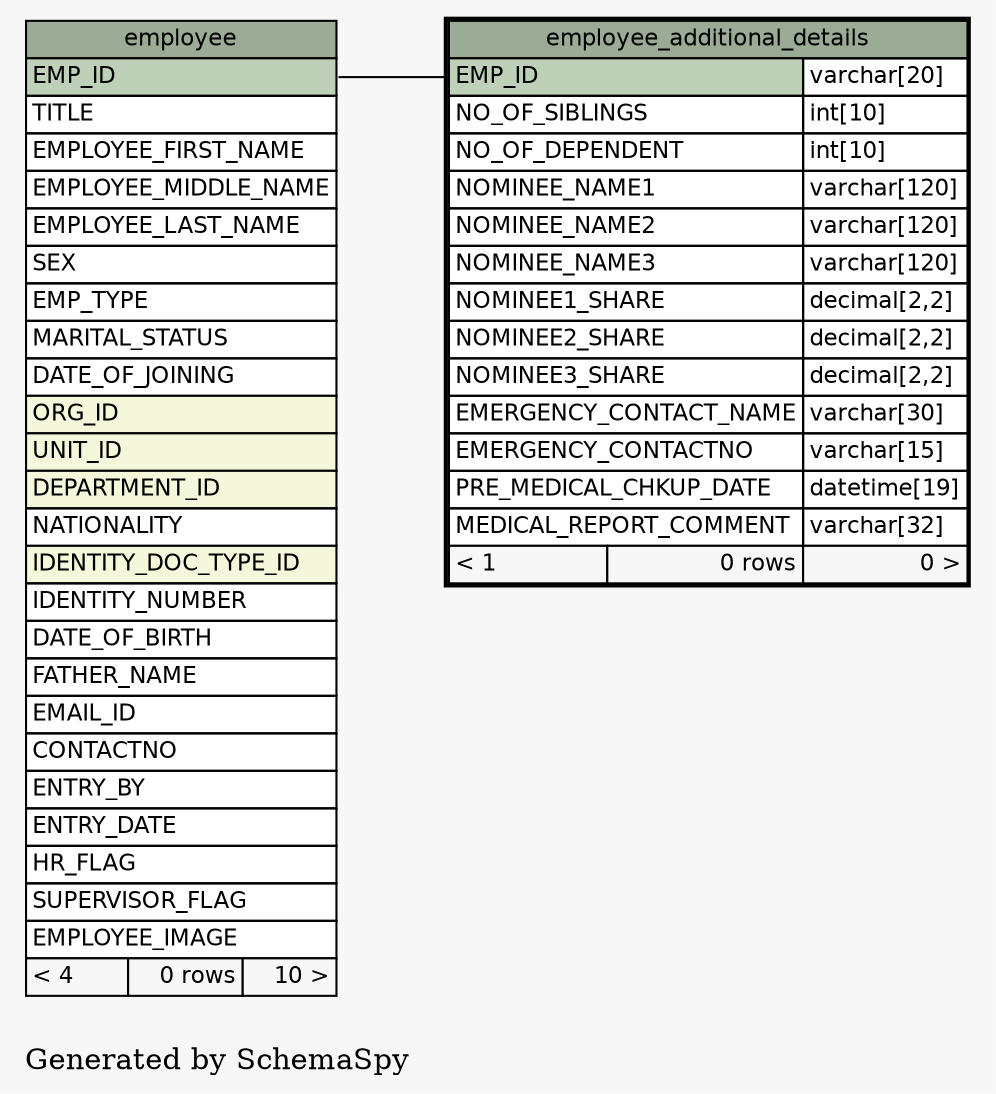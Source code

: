// dot 2.38.0 on Windows 7 6.1
digraph "oneDegreeRelationshipsGraph" {
  graph [
    rankdir="RL"
    bgcolor="#f7f7f7"
    label="\nGenerated by SchemaSpy"
    labeljust="l"
  ];
  node [
    fontname="Helvetica"
    fontsize="11"
    shape="plaintext"
  ];
  edge [
    arrowsize="0.8"
  ];
  "employee_additional_details":"EMP_ID":w -> "employee":"EMP_ID":e [arrowtail=tee arrowhead=none];
  "employee" [
    label=<
    <TABLE BORDER="0" CELLBORDER="1" CELLSPACING="0" BGCOLOR="#ffffff">
      <TR><TD PORT="employee.heading" COLSPAN="3" BGCOLOR="#9bab96" ALIGN="CENTER">employee</TD></TR>
      <TR><TD PORT="EMP_ID" COLSPAN="3" BGCOLOR="#bed1b8" ALIGN="LEFT">EMP_ID</TD></TR>
      <TR><TD PORT="TITLE" COLSPAN="3" ALIGN="LEFT">TITLE</TD></TR>
      <TR><TD PORT="EMPLOYEE_FIRST_NAME" COLSPAN="3" ALIGN="LEFT">EMPLOYEE_FIRST_NAME</TD></TR>
      <TR><TD PORT="EMPLOYEE_MIDDLE_NAME" COLSPAN="3" ALIGN="LEFT">EMPLOYEE_MIDDLE_NAME</TD></TR>
      <TR><TD PORT="EMPLOYEE_LAST_NAME" COLSPAN="3" ALIGN="LEFT">EMPLOYEE_LAST_NAME</TD></TR>
      <TR><TD PORT="SEX" COLSPAN="3" ALIGN="LEFT">SEX</TD></TR>
      <TR><TD PORT="EMP_TYPE" COLSPAN="3" ALIGN="LEFT">EMP_TYPE</TD></TR>
      <TR><TD PORT="MARITAL_STATUS" COLSPAN="3" ALIGN="LEFT">MARITAL_STATUS</TD></TR>
      <TR><TD PORT="DATE_OF_JOINING" COLSPAN="3" ALIGN="LEFT">DATE_OF_JOINING</TD></TR>
      <TR><TD PORT="ORG_ID" COLSPAN="3" BGCOLOR="#f4f7da" ALIGN="LEFT">ORG_ID</TD></TR>
      <TR><TD PORT="UNIT_ID" COLSPAN="3" BGCOLOR="#f4f7da" ALIGN="LEFT">UNIT_ID</TD></TR>
      <TR><TD PORT="DEPARTMENT_ID" COLSPAN="3" BGCOLOR="#f4f7da" ALIGN="LEFT">DEPARTMENT_ID</TD></TR>
      <TR><TD PORT="NATIONALITY" COLSPAN="3" ALIGN="LEFT">NATIONALITY</TD></TR>
      <TR><TD PORT="IDENTITY_DOC_TYPE_ID" COLSPAN="3" BGCOLOR="#f4f7da" ALIGN="LEFT">IDENTITY_DOC_TYPE_ID</TD></TR>
      <TR><TD PORT="IDENTITY_NUMBER" COLSPAN="3" ALIGN="LEFT">IDENTITY_NUMBER</TD></TR>
      <TR><TD PORT="DATE_OF_BIRTH" COLSPAN="3" ALIGN="LEFT">DATE_OF_BIRTH</TD></TR>
      <TR><TD PORT="FATHER_NAME" COLSPAN="3" ALIGN="LEFT">FATHER_NAME</TD></TR>
      <TR><TD PORT="EMAIL_ID" COLSPAN="3" ALIGN="LEFT">EMAIL_ID</TD></TR>
      <TR><TD PORT="CONTACTNO" COLSPAN="3" ALIGN="LEFT">CONTACTNO</TD></TR>
      <TR><TD PORT="ENTRY_BY" COLSPAN="3" ALIGN="LEFT">ENTRY_BY</TD></TR>
      <TR><TD PORT="ENTRY_DATE" COLSPAN="3" ALIGN="LEFT">ENTRY_DATE</TD></TR>
      <TR><TD PORT="HR_FLAG" COLSPAN="3" ALIGN="LEFT">HR_FLAG</TD></TR>
      <TR><TD PORT="SUPERVISOR_FLAG" COLSPAN="3" ALIGN="LEFT">SUPERVISOR_FLAG</TD></TR>
      <TR><TD PORT="EMPLOYEE_IMAGE" COLSPAN="3" ALIGN="LEFT">EMPLOYEE_IMAGE</TD></TR>
      <TR><TD ALIGN="LEFT" BGCOLOR="#f7f7f7">&lt; 4</TD><TD ALIGN="RIGHT" BGCOLOR="#f7f7f7">0 rows</TD><TD ALIGN="RIGHT" BGCOLOR="#f7f7f7">10 &gt;</TD></TR>
    </TABLE>>
    URL="employee.html#graph"
    tooltip="employee"
  ];
  "employee_additional_details" [
    label=<
    <TABLE BORDER="2" CELLBORDER="1" CELLSPACING="0" BGCOLOR="#ffffff">
      <TR><TD PORT="employee_additional_details.heading" COLSPAN="3" BGCOLOR="#9bab96" ALIGN="CENTER">employee_additional_details</TD></TR>
      <TR><TD PORT="EMP_ID" COLSPAN="2" BGCOLOR="#bed1b8" ALIGN="LEFT">EMP_ID</TD><TD PORT="EMP_ID.type" ALIGN="LEFT">varchar[20]</TD></TR>
      <TR><TD PORT="NO_OF_SIBLINGS" COLSPAN="2" ALIGN="LEFT">NO_OF_SIBLINGS</TD><TD PORT="NO_OF_SIBLINGS.type" ALIGN="LEFT">int[10]</TD></TR>
      <TR><TD PORT="NO_OF_DEPENDENT" COLSPAN="2" ALIGN="LEFT">NO_OF_DEPENDENT</TD><TD PORT="NO_OF_DEPENDENT.type" ALIGN="LEFT">int[10]</TD></TR>
      <TR><TD PORT="NOMINEE_NAME1" COLSPAN="2" ALIGN="LEFT">NOMINEE_NAME1</TD><TD PORT="NOMINEE_NAME1.type" ALIGN="LEFT">varchar[120]</TD></TR>
      <TR><TD PORT="NOMINEE_NAME2" COLSPAN="2" ALIGN="LEFT">NOMINEE_NAME2</TD><TD PORT="NOMINEE_NAME2.type" ALIGN="LEFT">varchar[120]</TD></TR>
      <TR><TD PORT="NOMINEE_NAME3" COLSPAN="2" ALIGN="LEFT">NOMINEE_NAME3</TD><TD PORT="NOMINEE_NAME3.type" ALIGN="LEFT">varchar[120]</TD></TR>
      <TR><TD PORT="NOMINEE1_SHARE" COLSPAN="2" ALIGN="LEFT">NOMINEE1_SHARE</TD><TD PORT="NOMINEE1_SHARE.type" ALIGN="LEFT">decimal[2,2]</TD></TR>
      <TR><TD PORT="NOMINEE2_SHARE" COLSPAN="2" ALIGN="LEFT">NOMINEE2_SHARE</TD><TD PORT="NOMINEE2_SHARE.type" ALIGN="LEFT">decimal[2,2]</TD></TR>
      <TR><TD PORT="NOMINEE3_SHARE" COLSPAN="2" ALIGN="LEFT">NOMINEE3_SHARE</TD><TD PORT="NOMINEE3_SHARE.type" ALIGN="LEFT">decimal[2,2]</TD></TR>
      <TR><TD PORT="EMERGENCY_CONTACT_NAME" COLSPAN="2" ALIGN="LEFT">EMERGENCY_CONTACT_NAME</TD><TD PORT="EMERGENCY_CONTACT_NAME.type" ALIGN="LEFT">varchar[30]</TD></TR>
      <TR><TD PORT="EMERGENCY_CONTACTNO" COLSPAN="2" ALIGN="LEFT">EMERGENCY_CONTACTNO</TD><TD PORT="EMERGENCY_CONTACTNO.type" ALIGN="LEFT">varchar[15]</TD></TR>
      <TR><TD PORT="PRE_MEDICAL_CHKUP_DATE" COLSPAN="2" ALIGN="LEFT">PRE_MEDICAL_CHKUP_DATE</TD><TD PORT="PRE_MEDICAL_CHKUP_DATE.type" ALIGN="LEFT">datetime[19]</TD></TR>
      <TR><TD PORT="MEDICAL_REPORT_COMMENT" COLSPAN="2" ALIGN="LEFT">MEDICAL_REPORT_COMMENT</TD><TD PORT="MEDICAL_REPORT_COMMENT.type" ALIGN="LEFT">varchar[32]</TD></TR>
      <TR><TD ALIGN="LEFT" BGCOLOR="#f7f7f7">&lt; 1</TD><TD ALIGN="RIGHT" BGCOLOR="#f7f7f7">0 rows</TD><TD ALIGN="RIGHT" BGCOLOR="#f7f7f7">0 &gt;</TD></TR>
    </TABLE>>
    URL="employee_additional_details.html#"
    tooltip="employee_additional_details"
  ];
}
